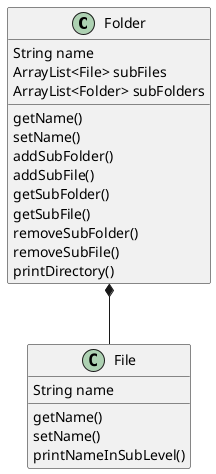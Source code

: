 @startuml
'https://plantuml.com/class-diagram

class Folder{
String name
ArrayList<File> subFiles
ArrayList<Folder> subFolders

getName()
setName()
addSubFolder()
addSubFile()
getSubFolder()
getSubFile()
removeSubFolder()
removeSubFile()
printDirectory()
}

class File{
String name
getName()
setName()
printNameInSubLevel()
}

Folder *-- File
@enduml